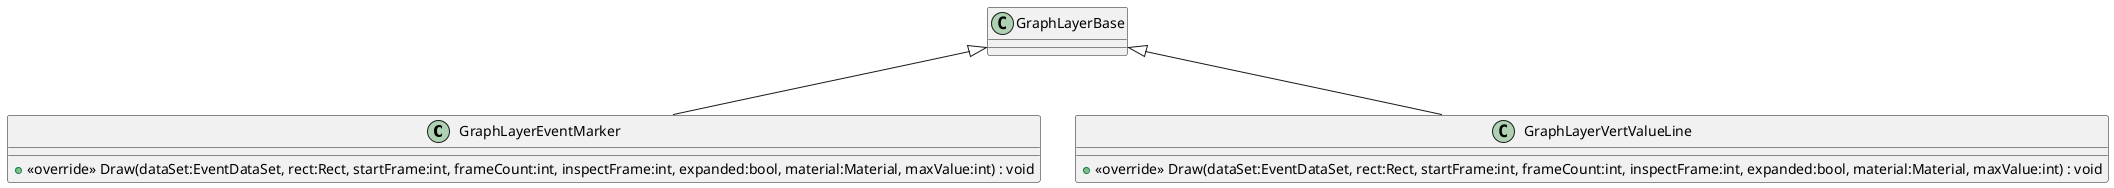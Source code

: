 @startuml
class GraphLayerEventMarker {
    + <<override>> Draw(dataSet:EventDataSet, rect:Rect, startFrame:int, frameCount:int, inspectFrame:int, expanded:bool, material:Material, maxValue:int) : void
}
class GraphLayerVertValueLine {
    + <<override>> Draw(dataSet:EventDataSet, rect:Rect, startFrame:int, frameCount:int, inspectFrame:int, expanded:bool, material:Material, maxValue:int) : void
}
GraphLayerBase <|-- GraphLayerEventMarker
GraphLayerBase <|-- GraphLayerVertValueLine
@enduml
